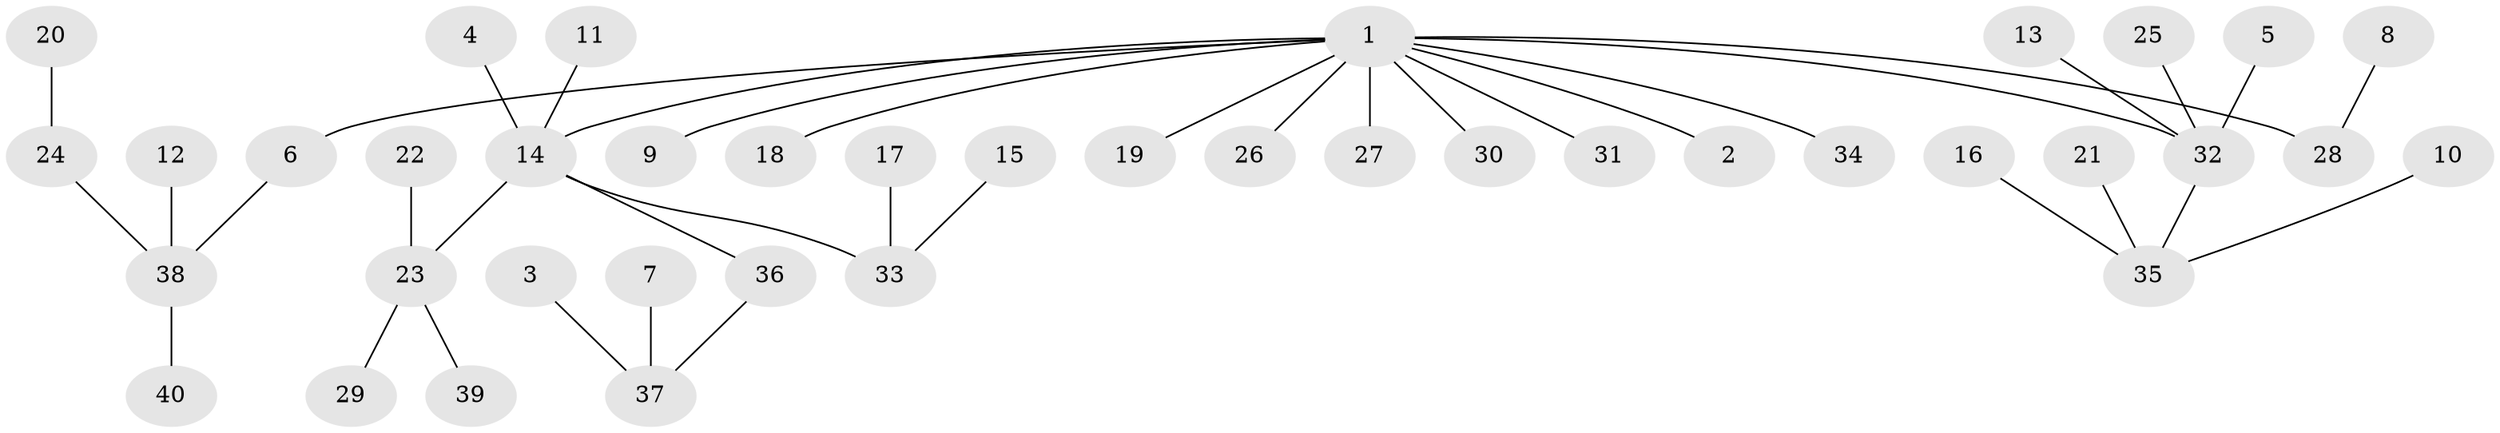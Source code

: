 // original degree distribution, {6: 0.025, 7: 0.0375, 4: 0.0625, 2: 0.2125, 3: 0.0625, 5: 0.025, 1: 0.575}
// Generated by graph-tools (version 1.1) at 2025/26/03/09/25 03:26:29]
// undirected, 40 vertices, 39 edges
graph export_dot {
graph [start="1"]
  node [color=gray90,style=filled];
  1;
  2;
  3;
  4;
  5;
  6;
  7;
  8;
  9;
  10;
  11;
  12;
  13;
  14;
  15;
  16;
  17;
  18;
  19;
  20;
  21;
  22;
  23;
  24;
  25;
  26;
  27;
  28;
  29;
  30;
  31;
  32;
  33;
  34;
  35;
  36;
  37;
  38;
  39;
  40;
  1 -- 2 [weight=1.0];
  1 -- 6 [weight=1.0];
  1 -- 9 [weight=1.0];
  1 -- 14 [weight=1.0];
  1 -- 18 [weight=1.0];
  1 -- 19 [weight=1.0];
  1 -- 26 [weight=1.0];
  1 -- 27 [weight=1.0];
  1 -- 28 [weight=1.0];
  1 -- 30 [weight=1.0];
  1 -- 31 [weight=1.0];
  1 -- 32 [weight=1.0];
  1 -- 34 [weight=1.0];
  3 -- 37 [weight=1.0];
  4 -- 14 [weight=1.0];
  5 -- 32 [weight=1.0];
  6 -- 38 [weight=1.0];
  7 -- 37 [weight=1.0];
  8 -- 28 [weight=1.0];
  10 -- 35 [weight=1.0];
  11 -- 14 [weight=1.0];
  12 -- 38 [weight=1.0];
  13 -- 32 [weight=1.0];
  14 -- 23 [weight=1.0];
  14 -- 33 [weight=1.0];
  14 -- 36 [weight=1.0];
  15 -- 33 [weight=1.0];
  16 -- 35 [weight=1.0];
  17 -- 33 [weight=1.0];
  20 -- 24 [weight=1.0];
  21 -- 35 [weight=1.0];
  22 -- 23 [weight=1.0];
  23 -- 29 [weight=1.0];
  23 -- 39 [weight=1.0];
  24 -- 38 [weight=1.0];
  25 -- 32 [weight=1.0];
  32 -- 35 [weight=1.0];
  36 -- 37 [weight=1.0];
  38 -- 40 [weight=1.0];
}
